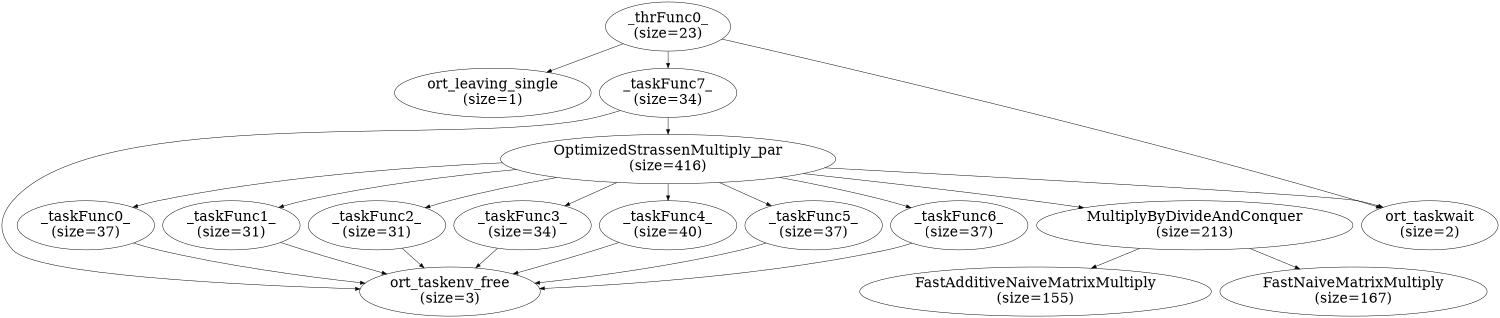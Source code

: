 digraph "" {
  size="10,8";
  rankdir=TB;
  center=1;
  rotate=0;
   {
   node [shape=plaintext,fontsize=10];

   }
   0 [label="_thrFunc0_\n(size=23)",fontsize=30]
   1 [label="ort_leaving_single\n(size=1)",fontsize=30]
   2 [label="_taskFunc7_\n(size=34)",fontsize=30]
   3 [label="ort_taskenv_free\n(size=3)",fontsize=30]
   4 [label="OptimizedStrassenMultiply_par\n(size=416)",fontsize=30]
   5 [label="MultiplyByDivideAndConquer\n(size=213)",fontsize=30]
   6 [label="FastAdditiveNaiveMatrixMultiply\n(size=155)",fontsize=30]
   7 [label="FastNaiveMatrixMultiply\n(size=167)",fontsize=30]
   8 [label="_taskFunc0_\n(size=37)",fontsize=30]
   9 [label="_taskFunc1_\n(size=31)",fontsize=30]
   10 [label="_taskFunc2_\n(size=31)",fontsize=30]
   11 [label="_taskFunc3_\n(size=34)",fontsize=30]
   12 [label="_taskFunc4_\n(size=40)",fontsize=30]
   13 [label="_taskFunc5_\n(size=37)",fontsize=30]
   14 [label="_taskFunc6_\n(size=37)",fontsize=30]
   15 [label="ort_taskwait\n(size=2)",fontsize=30]
   0->1
   0->2
   0->15
   2->3
   2->4
   4->5
   4->8
   4->9
   4->10
   4->11
   4->12
   4->13
   4->14
   4->15
   5->7
   5->6
   8->3
   9->3
   10->3
   11->3
   12->3
   13->3
   14->3
}
